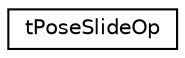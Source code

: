 digraph G
{
  edge [fontname="Helvetica",fontsize="10",labelfontname="Helvetica",labelfontsize="10"];
  node [fontname="Helvetica",fontsize="10",shape=record];
  rankdir=LR;
  Node1 [label="tPoseSlideOp",height=0.2,width=0.4,color="black", fillcolor="white", style="filled",URL="$de/db9/structtPoseSlideOp.html"];
}
